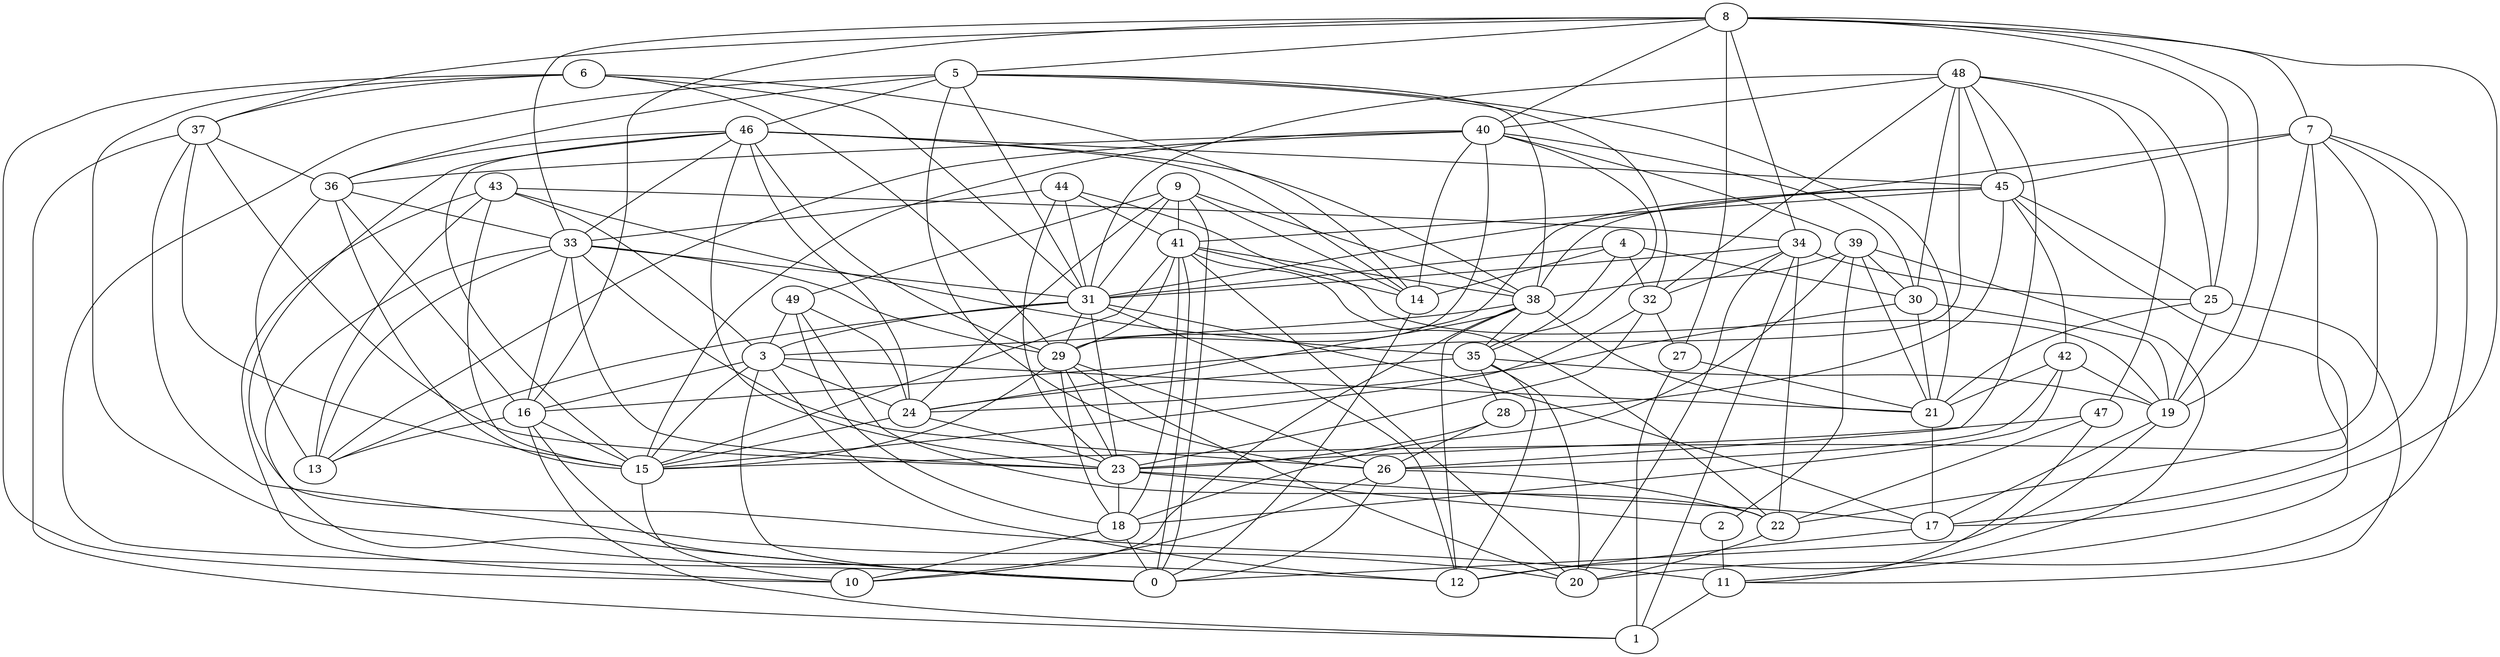 digraph GG_graph {

subgraph G_graph {
edge [color = black]
"48" -> "32" [dir = none]
"48" -> "31" [dir = none]
"48" -> "16" [dir = none]
"48" -> "47" [dir = none]
"34" -> "22" [dir = none]
"34" -> "1" [dir = none]
"14" -> "0" [dir = none]
"4" -> "32" [dir = none]
"4" -> "31" [dir = none]
"4" -> "30" [dir = none]
"9" -> "31" [dir = none]
"9" -> "38" [dir = none]
"9" -> "0" [dir = none]
"9" -> "24" [dir = none]
"38" -> "24" [dir = none]
"37" -> "20" [dir = none]
"37" -> "15" [dir = none]
"37" -> "23" [dir = none]
"37" -> "36" [dir = none]
"37" -> "1" [dir = none]
"33" -> "13" [dir = none]
"33" -> "0" [dir = none]
"33" -> "23" [dir = none]
"15" -> "10" [dir = none]
"46" -> "14" [dir = none]
"46" -> "24" [dir = none]
"46" -> "29" [dir = none]
"46" -> "15" [dir = none]
"18" -> "0" [dir = none]
"16" -> "1" [dir = none]
"16" -> "15" [dir = none]
"47" -> "23" [dir = none]
"47" -> "11" [dir = none]
"27" -> "1" [dir = none]
"27" -> "21" [dir = none]
"35" -> "24" [dir = none]
"35" -> "28" [dir = none]
"35" -> "12" [dir = none]
"43" -> "13" [dir = none]
"43" -> "35" [dir = none]
"36" -> "33" [dir = none]
"36" -> "13" [dir = none]
"22" -> "20" [dir = none]
"29" -> "15" [dir = none]
"29" -> "23" [dir = none]
"29" -> "18" [dir = none]
"29" -> "20" [dir = none]
"29" -> "26" [dir = none]
"31" -> "23" [dir = none]
"31" -> "17" [dir = none]
"40" -> "30" [dir = none]
"44" -> "23" [dir = none]
"44" -> "31" [dir = none]
"8" -> "25" [dir = none]
"8" -> "40" [dir = none]
"8" -> "16" [dir = none]
"8" -> "17" [dir = none]
"39" -> "2" [dir = none]
"39" -> "12" [dir = none]
"39" -> "18" [dir = none]
"5" -> "46" [dir = none]
"5" -> "31" [dir = none]
"5" -> "0" [dir = none]
"5" -> "32" [dir = none]
"5" -> "21" [dir = none]
"32" -> "15" [dir = none]
"26" -> "22" [dir = none]
"26" -> "10" [dir = none]
"7" -> "15" [dir = none]
"7" -> "31" [dir = none]
"28" -> "23" [dir = none]
"28" -> "26" [dir = none]
"41" -> "22" [dir = none]
"41" -> "15" [dir = none]
"41" -> "0" [dir = none]
"41" -> "29" [dir = none]
"19" -> "0" [dir = none]
"42" -> "21" [dir = none]
"42" -> "19" [dir = none]
"49" -> "22" [dir = none]
"49" -> "24" [dir = none]
"25" -> "11" [dir = none]
"25" -> "19" [dir = none]
"24" -> "15" [dir = none]
"24" -> "23" [dir = none]
"21" -> "17" [dir = none]
"23" -> "18" [dir = none]
"23" -> "2" [dir = none]
"6" -> "37" [dir = none]
"6" -> "31" [dir = none]
"30" -> "24" [dir = none]
"30" -> "19" [dir = none]
"3" -> "12" [dir = none]
"3" -> "24" [dir = none]
"3" -> "15" [dir = none]
"45" -> "42" [dir = none]
"45" -> "41" [dir = none]
"45" -> "29" [dir = none]
"41" -> "14" [dir = none]
"7" -> "20" [dir = none]
"40" -> "35" [dir = none]
"33" -> "31" [dir = none]
"33" -> "16" [dir = none]
"45" -> "11" [dir = none]
"38" -> "35" [dir = none]
"30" -> "21" [dir = none]
"46" -> "45" [dir = none]
"45" -> "28" [dir = none]
"34" -> "31" [dir = none]
"7" -> "17" [dir = none]
"46" -> "38" [dir = none]
"8" -> "34" [dir = none]
"8" -> "19" [dir = none]
"48" -> "40" [dir = none]
"7" -> "45" [dir = none]
"42" -> "18" [dir = none]
"45" -> "38" [dir = none]
"46" -> "11" [dir = none]
"33" -> "29" [dir = none]
"32" -> "27" [dir = none]
"44" -> "19" [dir = none]
"46" -> "36" [dir = none]
"40" -> "13" [dir = none]
"34" -> "20" [dir = none]
"8" -> "37" [dir = none]
"39" -> "38" [dir = none]
"31" -> "12" [dir = none]
"4" -> "14" [dir = none]
"36" -> "16" [dir = none]
"16" -> "13" [dir = none]
"34" -> "25" [dir = none]
"31" -> "13" [dir = none]
"6" -> "14" [dir = none]
"41" -> "18" [dir = none]
"8" -> "5" [dir = none]
"39" -> "30" [dir = none]
"44" -> "33" [dir = none]
"7" -> "19" [dir = none]
"17" -> "12" [dir = none]
"5" -> "26" [dir = none]
"6" -> "29" [dir = none]
"49" -> "3" [dir = none]
"44" -> "41" [dir = none]
"38" -> "12" [dir = none]
"9" -> "14" [dir = none]
"38" -> "10" [dir = none]
"41" -> "38" [dir = none]
"11" -> "1" [dir = none]
"38" -> "21" [dir = none]
"48" -> "25" [dir = none]
"31" -> "29" [dir = none]
"40" -> "15" [dir = none]
"23" -> "17" [dir = none]
"40" -> "36" [dir = none]
"8" -> "27" [dir = none]
"35" -> "20" [dir = none]
"9" -> "41" [dir = none]
"48" -> "30" [dir = none]
"26" -> "0" [dir = none]
"42" -> "26" [dir = none]
"6" -> "10" [dir = none]
"48" -> "26" [dir = none]
"43" -> "10" [dir = none]
"3" -> "0" [dir = none]
"35" -> "19" [dir = none]
"46" -> "23" [dir = none]
"16" -> "0" [dir = none]
"32" -> "23" [dir = none]
"43" -> "3" [dir = none]
"47" -> "22" [dir = none]
"5" -> "36" [dir = none]
"43" -> "34" [dir = none]
"3" -> "21" [dir = none]
"43" -> "15" [dir = none]
"46" -> "33" [dir = none]
"7" -> "22" [dir = none]
"31" -> "3" [dir = none]
"8" -> "33" [dir = none]
"5" -> "38" [dir = none]
"40" -> "29" [dir = none]
"2" -> "11" [dir = none]
"33" -> "26" [dir = none]
"6" -> "12" [dir = none]
"18" -> "10" [dir = none]
"40" -> "14" [dir = none]
"49" -> "18" [dir = none]
"38" -> "3" [dir = none]
"8" -> "7" [dir = none]
"48" -> "45" [dir = none]
"4" -> "35" [dir = none]
"45" -> "25" [dir = none]
"3" -> "16" [dir = none]
"40" -> "39" [dir = none]
"34" -> "32" [dir = none]
"19" -> "17" [dir = none]
"39" -> "21" [dir = none]
"41" -> "20" [dir = none]
"36" -> "15" [dir = none]
"25" -> "21" [dir = none]
"9" -> "49" [dir = none]
}

}
